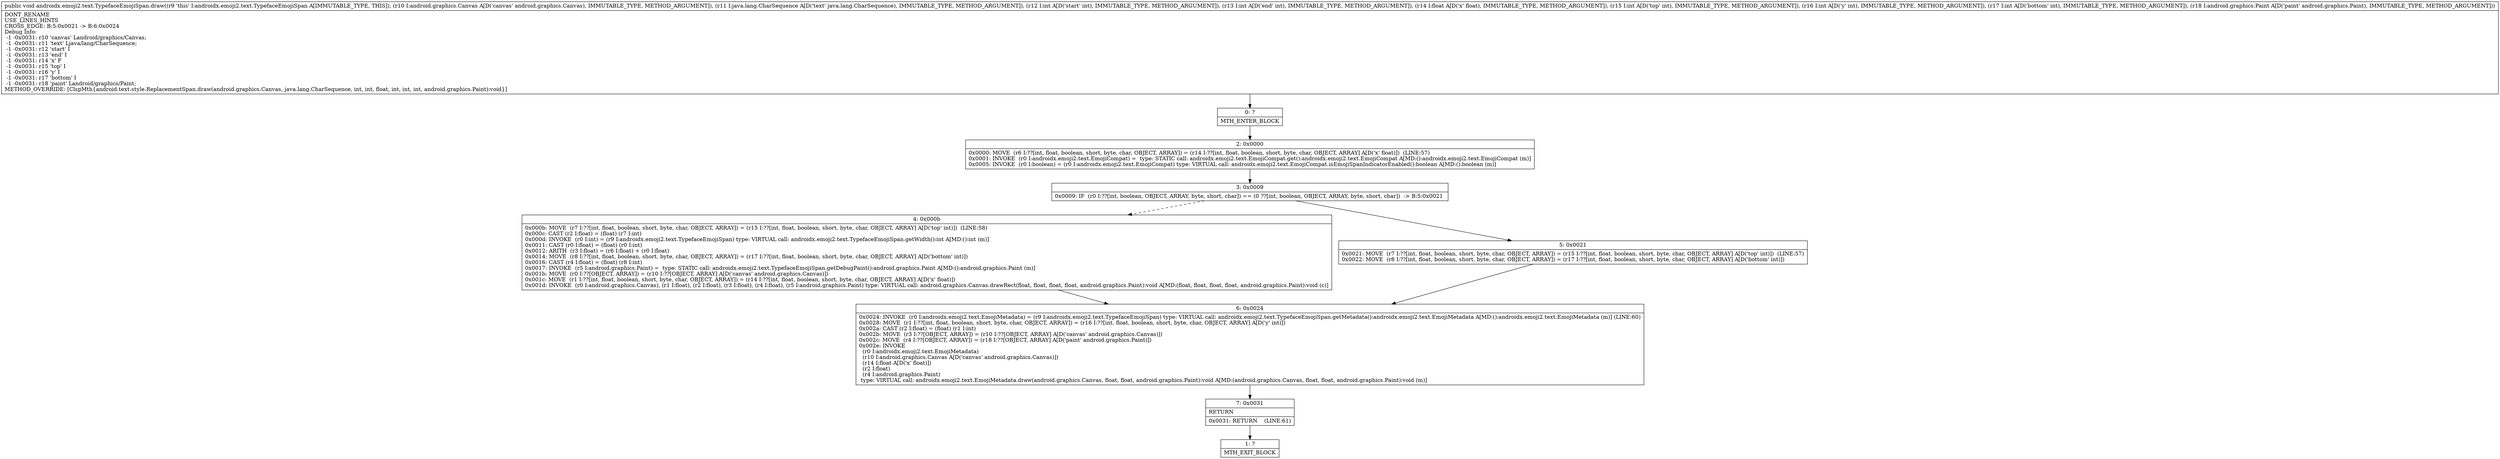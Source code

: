 digraph "CFG forandroidx.emoji2.text.TypefaceEmojiSpan.draw(Landroid\/graphics\/Canvas;Ljava\/lang\/CharSequence;IIFIIILandroid\/graphics\/Paint;)V" {
Node_0 [shape=record,label="{0\:\ ?|MTH_ENTER_BLOCK\l}"];
Node_2 [shape=record,label="{2\:\ 0x0000|0x0000: MOVE  (r6 I:??[int, float, boolean, short, byte, char, OBJECT, ARRAY]) = (r14 I:??[int, float, boolean, short, byte, char, OBJECT, ARRAY] A[D('x' float)])  (LINE:57)\l0x0001: INVOKE  (r0 I:androidx.emoji2.text.EmojiCompat) =  type: STATIC call: androidx.emoji2.text.EmojiCompat.get():androidx.emoji2.text.EmojiCompat A[MD:():androidx.emoji2.text.EmojiCompat (m)]\l0x0005: INVOKE  (r0 I:boolean) = (r0 I:androidx.emoji2.text.EmojiCompat) type: VIRTUAL call: androidx.emoji2.text.EmojiCompat.isEmojiSpanIndicatorEnabled():boolean A[MD:():boolean (m)]\l}"];
Node_3 [shape=record,label="{3\:\ 0x0009|0x0009: IF  (r0 I:??[int, boolean, OBJECT, ARRAY, byte, short, char]) == (0 ??[int, boolean, OBJECT, ARRAY, byte, short, char])  \-\> B:5:0x0021 \l}"];
Node_4 [shape=record,label="{4\:\ 0x000b|0x000b: MOVE  (r7 I:??[int, float, boolean, short, byte, char, OBJECT, ARRAY]) = (r15 I:??[int, float, boolean, short, byte, char, OBJECT, ARRAY] A[D('top' int)])  (LINE:58)\l0x000c: CAST (r2 I:float) = (float) (r7 I:int) \l0x000d: INVOKE  (r0 I:int) = (r9 I:androidx.emoji2.text.TypefaceEmojiSpan) type: VIRTUAL call: androidx.emoji2.text.TypefaceEmojiSpan.getWidth():int A[MD:():int (m)]\l0x0011: CAST (r0 I:float) = (float) (r0 I:int) \l0x0012: ARITH  (r3 I:float) = (r6 I:float) + (r0 I:float) \l0x0014: MOVE  (r8 I:??[int, float, boolean, short, byte, char, OBJECT, ARRAY]) = (r17 I:??[int, float, boolean, short, byte, char, OBJECT, ARRAY] A[D('bottom' int)]) \l0x0016: CAST (r4 I:float) = (float) (r8 I:int) \l0x0017: INVOKE  (r5 I:android.graphics.Paint) =  type: STATIC call: androidx.emoji2.text.TypefaceEmojiSpan.getDebugPaint():android.graphics.Paint A[MD:():android.graphics.Paint (m)]\l0x001b: MOVE  (r0 I:??[OBJECT, ARRAY]) = (r10 I:??[OBJECT, ARRAY] A[D('canvas' android.graphics.Canvas)]) \l0x001c: MOVE  (r1 I:??[int, float, boolean, short, byte, char, OBJECT, ARRAY]) = (r14 I:??[int, float, boolean, short, byte, char, OBJECT, ARRAY] A[D('x' float)]) \l0x001d: INVOKE  (r0 I:android.graphics.Canvas), (r1 I:float), (r2 I:float), (r3 I:float), (r4 I:float), (r5 I:android.graphics.Paint) type: VIRTUAL call: android.graphics.Canvas.drawRect(float, float, float, float, android.graphics.Paint):void A[MD:(float, float, float, float, android.graphics.Paint):void (c)]\l}"];
Node_6 [shape=record,label="{6\:\ 0x0024|0x0024: INVOKE  (r0 I:androidx.emoji2.text.EmojiMetadata) = (r9 I:androidx.emoji2.text.TypefaceEmojiSpan) type: VIRTUAL call: androidx.emoji2.text.TypefaceEmojiSpan.getMetadata():androidx.emoji2.text.EmojiMetadata A[MD:():androidx.emoji2.text.EmojiMetadata (m)] (LINE:60)\l0x0028: MOVE  (r1 I:??[int, float, boolean, short, byte, char, OBJECT, ARRAY]) = (r16 I:??[int, float, boolean, short, byte, char, OBJECT, ARRAY] A[D('y' int)]) \l0x002a: CAST (r2 I:float) = (float) (r1 I:int) \l0x002b: MOVE  (r3 I:??[OBJECT, ARRAY]) = (r10 I:??[OBJECT, ARRAY] A[D('canvas' android.graphics.Canvas)]) \l0x002c: MOVE  (r4 I:??[OBJECT, ARRAY]) = (r18 I:??[OBJECT, ARRAY] A[D('paint' android.graphics.Paint)]) \l0x002e: INVOKE  \l  (r0 I:androidx.emoji2.text.EmojiMetadata)\l  (r10 I:android.graphics.Canvas A[D('canvas' android.graphics.Canvas)])\l  (r14 I:float A[D('x' float)])\l  (r2 I:float)\l  (r4 I:android.graphics.Paint)\l type: VIRTUAL call: androidx.emoji2.text.EmojiMetadata.draw(android.graphics.Canvas, float, float, android.graphics.Paint):void A[MD:(android.graphics.Canvas, float, float, android.graphics.Paint):void (m)]\l}"];
Node_7 [shape=record,label="{7\:\ 0x0031|RETURN\l|0x0031: RETURN    (LINE:61)\l}"];
Node_1 [shape=record,label="{1\:\ ?|MTH_EXIT_BLOCK\l}"];
Node_5 [shape=record,label="{5\:\ 0x0021|0x0021: MOVE  (r7 I:??[int, float, boolean, short, byte, char, OBJECT, ARRAY]) = (r15 I:??[int, float, boolean, short, byte, char, OBJECT, ARRAY] A[D('top' int)])  (LINE:57)\l0x0022: MOVE  (r8 I:??[int, float, boolean, short, byte, char, OBJECT, ARRAY]) = (r17 I:??[int, float, boolean, short, byte, char, OBJECT, ARRAY] A[D('bottom' int)]) \l}"];
MethodNode[shape=record,label="{public void androidx.emoji2.text.TypefaceEmojiSpan.draw((r9 'this' I:androidx.emoji2.text.TypefaceEmojiSpan A[IMMUTABLE_TYPE, THIS]), (r10 I:android.graphics.Canvas A[D('canvas' android.graphics.Canvas), IMMUTABLE_TYPE, METHOD_ARGUMENT]), (r11 I:java.lang.CharSequence A[D('text' java.lang.CharSequence), IMMUTABLE_TYPE, METHOD_ARGUMENT]), (r12 I:int A[D('start' int), IMMUTABLE_TYPE, METHOD_ARGUMENT]), (r13 I:int A[D('end' int), IMMUTABLE_TYPE, METHOD_ARGUMENT]), (r14 I:float A[D('x' float), IMMUTABLE_TYPE, METHOD_ARGUMENT]), (r15 I:int A[D('top' int), IMMUTABLE_TYPE, METHOD_ARGUMENT]), (r16 I:int A[D('y' int), IMMUTABLE_TYPE, METHOD_ARGUMENT]), (r17 I:int A[D('bottom' int), IMMUTABLE_TYPE, METHOD_ARGUMENT]), (r18 I:android.graphics.Paint A[D('paint' android.graphics.Paint), IMMUTABLE_TYPE, METHOD_ARGUMENT]))  | DONT_RENAME\lUSE_LINES_HINTS\lCROSS_EDGE: B:5:0x0021 \-\> B:6:0x0024\lDebug Info:\l  \-1 \-0x0031: r10 'canvas' Landroid\/graphics\/Canvas;\l  \-1 \-0x0031: r11 'text' Ljava\/lang\/CharSequence;\l  \-1 \-0x0031: r12 'start' I\l  \-1 \-0x0031: r13 'end' I\l  \-1 \-0x0031: r14 'x' F\l  \-1 \-0x0031: r15 'top' I\l  \-1 \-0x0031: r16 'y' I\l  \-1 \-0x0031: r17 'bottom' I\l  \-1 \-0x0031: r18 'paint' Landroid\/graphics\/Paint;\lMETHOD_OVERRIDE: [ClspMth\{android.text.style.ReplacementSpan.draw(android.graphics.Canvas, java.lang.CharSequence, int, int, float, int, int, int, android.graphics.Paint):void\}]\l}"];
MethodNode -> Node_0;Node_0 -> Node_2;
Node_2 -> Node_3;
Node_3 -> Node_4[style=dashed];
Node_3 -> Node_5;
Node_4 -> Node_6;
Node_6 -> Node_7;
Node_7 -> Node_1;
Node_5 -> Node_6;
}

